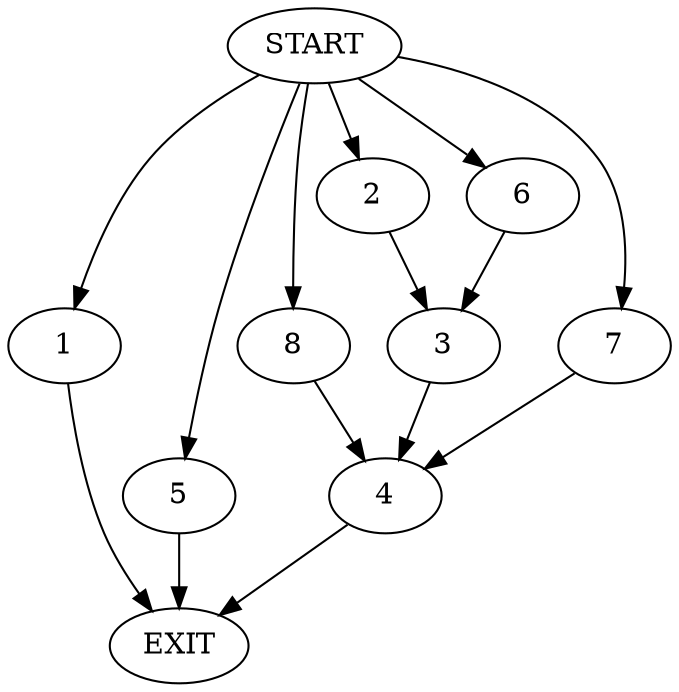 digraph {
0 [label="START"]
9 [label="EXIT"]
0 -> 1
1 -> 9
0 -> 2
2 -> 3
3 -> 4
0 -> 5
5 -> 9
0 -> 6
6 -> 3
4 -> 9
0 -> 7
7 -> 4
0 -> 8
8 -> 4
}

